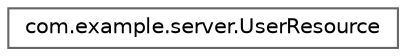 digraph "Graphical Class Hierarchy"
{
 // LATEX_PDF_SIZE
  bgcolor="transparent";
  edge [fontname=Helvetica,fontsize=10,labelfontname=Helvetica,labelfontsize=10];
  node [fontname=Helvetica,fontsize=10,shape=box,height=0.2,width=0.4];
  rankdir="LR";
  Node0 [label="com.example.server.UserResource",height=0.2,width=0.4,color="grey40", fillcolor="white", style="filled",URL="$classcom_1_1example_1_1server_1_1_user_resource.html",tooltip=" "];
}

